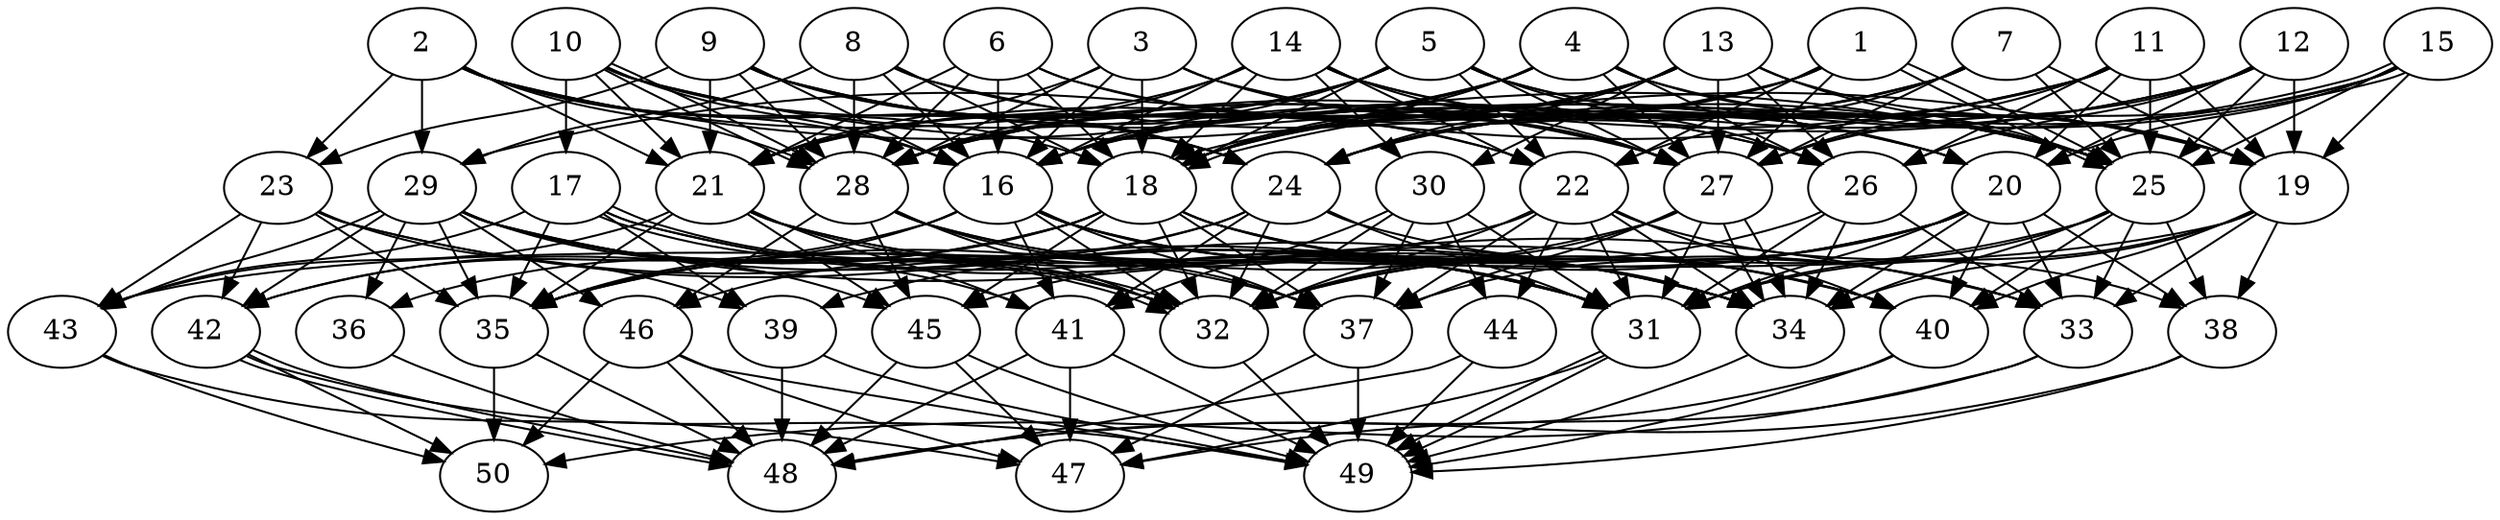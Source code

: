 // DAG automatically generated by daggen at Thu Oct  3 14:07:57 2019
// ./daggen --dot -n 50 --ccr 0.3 --fat 0.7 --regular 0.9 --density 0.9 --mindata 5242880 --maxdata 52428800 
digraph G {
  1 [size="171165013", alpha="0.16", expect_size="51349504"] 
  1 -> 18 [size ="51349504"]
  1 -> 21 [size ="51349504"]
  1 -> 22 [size ="51349504"]
  1 -> 24 [size ="51349504"]
  1 -> 25 [size ="51349504"]
  1 -> 25 [size ="51349504"]
  1 -> 27 [size ="51349504"]
  2 [size="119435947", alpha="0.16", expect_size="35830784"] 
  2 -> 16 [size ="35830784"]
  2 -> 18 [size ="35830784"]
  2 -> 21 [size ="35830784"]
  2 -> 23 [size ="35830784"]
  2 -> 24 [size ="35830784"]
  2 -> 25 [size ="35830784"]
  2 -> 27 [size ="35830784"]
  2 -> 28 [size ="35830784"]
  2 -> 29 [size ="35830784"]
  3 [size="138338987", alpha="0.14", expect_size="41501696"] 
  3 -> 16 [size ="41501696"]
  3 -> 18 [size ="41501696"]
  3 -> 21 [size ="41501696"]
  3 -> 25 [size ="41501696"]
  3 -> 27 [size ="41501696"]
  3 -> 28 [size ="41501696"]
  4 [size="61955413", alpha="0.03", expect_size="18586624"] 
  4 -> 16 [size ="18586624"]
  4 -> 18 [size ="18586624"]
  4 -> 19 [size ="18586624"]
  4 -> 21 [size ="18586624"]
  4 -> 25 [size ="18586624"]
  4 -> 26 [size ="18586624"]
  4 -> 27 [size ="18586624"]
  4 -> 28 [size ="18586624"]
  5 [size="170530133", alpha="0.06", expect_size="51159040"] 
  5 -> 16 [size ="51159040"]
  5 -> 18 [size ="51159040"]
  5 -> 19 [size ="51159040"]
  5 -> 21 [size ="51159040"]
  5 -> 22 [size ="51159040"]
  5 -> 25 [size ="51159040"]
  5 -> 26 [size ="51159040"]
  5 -> 27 [size ="51159040"]
  5 -> 28 [size ="51159040"]
  6 [size="72427520", alpha="0.12", expect_size="21728256"] 
  6 -> 16 [size ="21728256"]
  6 -> 18 [size ="21728256"]
  6 -> 20 [size ="21728256"]
  6 -> 21 [size ="21728256"]
  6 -> 27 [size ="21728256"]
  6 -> 28 [size ="21728256"]
  7 [size="161365333", alpha="0.09", expect_size="48409600"] 
  7 -> 16 [size ="48409600"]
  7 -> 18 [size ="48409600"]
  7 -> 19 [size ="48409600"]
  7 -> 22 [size ="48409600"]
  7 -> 24 [size ="48409600"]
  7 -> 25 [size ="48409600"]
  7 -> 27 [size ="48409600"]
  8 [size="160587093", alpha="0.06", expect_size="48176128"] 
  8 -> 16 [size ="48176128"]
  8 -> 18 [size ="48176128"]
  8 -> 22 [size ="48176128"]
  8 -> 25 [size ="48176128"]
  8 -> 28 [size ="48176128"]
  8 -> 29 [size ="48176128"]
  9 [size="32201387", alpha="0.02", expect_size="9660416"] 
  9 -> 16 [size ="9660416"]
  9 -> 20 [size ="9660416"]
  9 -> 21 [size ="9660416"]
  9 -> 22 [size ="9660416"]
  9 -> 23 [size ="9660416"]
  9 -> 24 [size ="9660416"]
  9 -> 26 [size ="9660416"]
  9 -> 28 [size ="9660416"]
  10 [size="143930027", alpha="0.19", expect_size="43179008"] 
  10 -> 16 [size ="43179008"]
  10 -> 17 [size ="43179008"]
  10 -> 19 [size ="43179008"]
  10 -> 21 [size ="43179008"]
  10 -> 24 [size ="43179008"]
  10 -> 26 [size ="43179008"]
  10 -> 28 [size ="43179008"]
  10 -> 28 [size ="43179008"]
  11 [size="96351573", alpha="0.03", expect_size="28905472"] 
  11 -> 19 [size ="28905472"]
  11 -> 20 [size ="28905472"]
  11 -> 24 [size ="28905472"]
  11 -> 25 [size ="28905472"]
  11 -> 26 [size ="28905472"]
  11 -> 27 [size ="28905472"]
  11 -> 28 [size ="28905472"]
  11 -> 29 [size ="28905472"]
  12 [size="68311040", alpha="0.01", expect_size="20493312"] 
  12 -> 16 [size ="20493312"]
  12 -> 19 [size ="20493312"]
  12 -> 20 [size ="20493312"]
  12 -> 25 [size ="20493312"]
  12 -> 26 [size ="20493312"]
  12 -> 27 [size ="20493312"]
  12 -> 28 [size ="20493312"]
  13 [size="37369173", alpha="0.01", expect_size="11210752"] 
  13 -> 16 [size ="11210752"]
  13 -> 18 [size ="11210752"]
  13 -> 19 [size ="11210752"]
  13 -> 24 [size ="11210752"]
  13 -> 25 [size ="11210752"]
  13 -> 26 [size ="11210752"]
  13 -> 27 [size ="11210752"]
  13 -> 28 [size ="11210752"]
  13 -> 30 [size ="11210752"]
  14 [size="147111253", alpha="0.05", expect_size="44133376"] 
  14 -> 16 [size ="44133376"]
  14 -> 18 [size ="44133376"]
  14 -> 20 [size ="44133376"]
  14 -> 21 [size ="44133376"]
  14 -> 22 [size ="44133376"]
  14 -> 25 [size ="44133376"]
  14 -> 27 [size ="44133376"]
  14 -> 28 [size ="44133376"]
  14 -> 30 [size ="44133376"]
  15 [size="170274133", alpha="0.19", expect_size="51082240"] 
  15 -> 18 [size ="51082240"]
  15 -> 18 [size ="51082240"]
  15 -> 19 [size ="51082240"]
  15 -> 20 [size ="51082240"]
  15 -> 24 [size ="51082240"]
  15 -> 25 [size ="51082240"]
  15 -> 27 [size ="51082240"]
  16 [size="58603520", alpha="0.08", expect_size="17581056"] 
  16 -> 31 [size ="17581056"]
  16 -> 32 [size ="17581056"]
  16 -> 34 [size ="17581056"]
  16 -> 35 [size ="17581056"]
  16 -> 37 [size ="17581056"]
  16 -> 40 [size ="17581056"]
  16 -> 41 [size ="17581056"]
  16 -> 42 [size ="17581056"]
  17 [size="156760747", alpha="0.15", expect_size="47028224"] 
  17 -> 32 [size ="47028224"]
  17 -> 32 [size ="47028224"]
  17 -> 34 [size ="47028224"]
  17 -> 35 [size ="47028224"]
  17 -> 39 [size ="47028224"]
  17 -> 40 [size ="47028224"]
  17 -> 43 [size ="47028224"]
  18 [size="70338560", alpha="0.00", expect_size="21101568"] 
  18 -> 32 [size ="21101568"]
  18 -> 33 [size ="21101568"]
  18 -> 34 [size ="21101568"]
  18 -> 35 [size ="21101568"]
  18 -> 36 [size ="21101568"]
  18 -> 37 [size ="21101568"]
  18 -> 40 [size ="21101568"]
  18 -> 42 [size ="21101568"]
  18 -> 45 [size ="21101568"]
  19 [size="116200107", alpha="0.16", expect_size="34860032"] 
  19 -> 31 [size ="34860032"]
  19 -> 33 [size ="34860032"]
  19 -> 34 [size ="34860032"]
  19 -> 38 [size ="34860032"]
  19 -> 40 [size ="34860032"]
  19 -> 43 [size ="34860032"]
  20 [size="128501760", alpha="0.06", expect_size="38550528"] 
  20 -> 31 [size ="38550528"]
  20 -> 32 [size ="38550528"]
  20 -> 33 [size ="38550528"]
  20 -> 34 [size ="38550528"]
  20 -> 37 [size ="38550528"]
  20 -> 38 [size ="38550528"]
  20 -> 39 [size ="38550528"]
  20 -> 40 [size ="38550528"]
  20 -> 45 [size ="38550528"]
  21 [size="119934293", alpha="0.14", expect_size="35980288"] 
  21 -> 31 [size ="35980288"]
  21 -> 32 [size ="35980288"]
  21 -> 34 [size ="35980288"]
  21 -> 35 [size ="35980288"]
  21 -> 41 [size ="35980288"]
  21 -> 43 [size ="35980288"]
  21 -> 45 [size ="35980288"]
  22 [size="140229973", alpha="0.16", expect_size="42068992"] 
  22 -> 31 [size ="42068992"]
  22 -> 32 [size ="42068992"]
  22 -> 34 [size ="42068992"]
  22 -> 35 [size ="42068992"]
  22 -> 37 [size ="42068992"]
  22 -> 38 [size ="42068992"]
  22 -> 40 [size ="42068992"]
  22 -> 44 [size ="42068992"]
  23 [size="149097813", alpha="0.13", expect_size="44729344"] 
  23 -> 31 [size ="44729344"]
  23 -> 34 [size ="44729344"]
  23 -> 35 [size ="44729344"]
  23 -> 39 [size ="44729344"]
  23 -> 42 [size ="44729344"]
  23 -> 43 [size ="44729344"]
  24 [size="153654613", alpha="0.16", expect_size="46096384"] 
  24 -> 31 [size ="46096384"]
  24 -> 32 [size ="46096384"]
  24 -> 33 [size ="46096384"]
  24 -> 35 [size ="46096384"]
  24 -> 41 [size ="46096384"]
  24 -> 46 [size ="46096384"]
  25 [size="37915307", alpha="0.18", expect_size="11374592"] 
  25 -> 31 [size ="11374592"]
  25 -> 32 [size ="11374592"]
  25 -> 33 [size ="11374592"]
  25 -> 34 [size ="11374592"]
  25 -> 38 [size ="11374592"]
  25 -> 40 [size ="11374592"]
  26 [size="33341440", alpha="0.08", expect_size="10002432"] 
  26 -> 31 [size ="10002432"]
  26 -> 32 [size ="10002432"]
  26 -> 33 [size ="10002432"]
  26 -> 34 [size ="10002432"]
  27 [size="93412693", alpha="0.15", expect_size="28023808"] 
  27 -> 31 [size ="28023808"]
  27 -> 32 [size ="28023808"]
  27 -> 34 [size ="28023808"]
  27 -> 34 [size ="28023808"]
  27 -> 35 [size ="28023808"]
  27 -> 37 [size ="28023808"]
  28 [size="57589760", alpha="0.01", expect_size="17276928"] 
  28 -> 31 [size ="17276928"]
  28 -> 32 [size ="17276928"]
  28 -> 34 [size ="17276928"]
  28 -> 37 [size ="17276928"]
  28 -> 45 [size ="17276928"]
  28 -> 46 [size ="17276928"]
  29 [size="58876587", alpha="0.08", expect_size="17662976"] 
  29 -> 31 [size ="17662976"]
  29 -> 32 [size ="17662976"]
  29 -> 33 [size ="17662976"]
  29 -> 35 [size ="17662976"]
  29 -> 36 [size ="17662976"]
  29 -> 37 [size ="17662976"]
  29 -> 41 [size ="17662976"]
  29 -> 42 [size ="17662976"]
  29 -> 43 [size ="17662976"]
  29 -> 45 [size ="17662976"]
  29 -> 46 [size ="17662976"]
  30 [size="30842880", alpha="0.12", expect_size="9252864"] 
  30 -> 31 [size ="9252864"]
  30 -> 32 [size ="9252864"]
  30 -> 37 [size ="9252864"]
  30 -> 41 [size ="9252864"]
  30 -> 44 [size ="9252864"]
  31 [size="75557547", alpha="0.06", expect_size="22667264"] 
  31 -> 47 [size ="22667264"]
  31 -> 49 [size ="22667264"]
  31 -> 49 [size ="22667264"]
  32 [size="32136533", alpha="0.06", expect_size="9640960"] 
  32 -> 49 [size ="9640960"]
  33 [size="159829333", alpha="0.09", expect_size="47948800"] 
  33 -> 47 [size ="47948800"]
  33 -> 50 [size ="47948800"]
  34 [size="107642880", alpha="0.08", expect_size="32292864"] 
  34 -> 49 [size ="32292864"]
  35 [size="77342720", alpha="0.07", expect_size="23202816"] 
  35 -> 48 [size ="23202816"]
  35 -> 50 [size ="23202816"]
  36 [size="64696320", alpha="0.10", expect_size="19408896"] 
  36 -> 48 [size ="19408896"]
  37 [size="124661760", alpha="0.12", expect_size="37398528"] 
  37 -> 47 [size ="37398528"]
  37 -> 49 [size ="37398528"]
  38 [size="86551893", alpha="0.00", expect_size="25965568"] 
  38 -> 48 [size ="25965568"]
  38 -> 49 [size ="25965568"]
  39 [size="93477547", alpha="0.01", expect_size="28043264"] 
  39 -> 48 [size ="28043264"]
  39 -> 49 [size ="28043264"]
  40 [size="160170667", alpha="0.16", expect_size="48051200"] 
  40 -> 48 [size ="48051200"]
  40 -> 49 [size ="48051200"]
  41 [size="98512213", alpha="0.04", expect_size="29553664"] 
  41 -> 47 [size ="29553664"]
  41 -> 48 [size ="29553664"]
  41 -> 49 [size ="29553664"]
  42 [size="144660480", alpha="0.08", expect_size="43398144"] 
  42 -> 48 [size ="43398144"]
  42 -> 48 [size ="43398144"]
  42 -> 49 [size ="43398144"]
  42 -> 50 [size ="43398144"]
  43 [size="34884267", alpha="0.08", expect_size="10465280"] 
  43 -> 47 [size ="10465280"]
  43 -> 50 [size ="10465280"]
  44 [size="103645867", alpha="0.06", expect_size="31093760"] 
  44 -> 48 [size ="31093760"]
  44 -> 49 [size ="31093760"]
  45 [size="166014293", alpha="0.06", expect_size="49804288"] 
  45 -> 47 [size ="49804288"]
  45 -> 48 [size ="49804288"]
  45 -> 49 [size ="49804288"]
  46 [size="60211200", alpha="0.08", expect_size="18063360"] 
  46 -> 47 [size ="18063360"]
  46 -> 48 [size ="18063360"]
  46 -> 49 [size ="18063360"]
  46 -> 50 [size ="18063360"]
  47 [size="141936640", alpha="0.20", expect_size="42580992"] 
  48 [size="78622720", alpha="0.17", expect_size="23586816"] 
  49 [size="80418133", alpha="0.19", expect_size="24125440"] 
  50 [size="88763733", alpha="0.03", expect_size="26629120"] 
}
